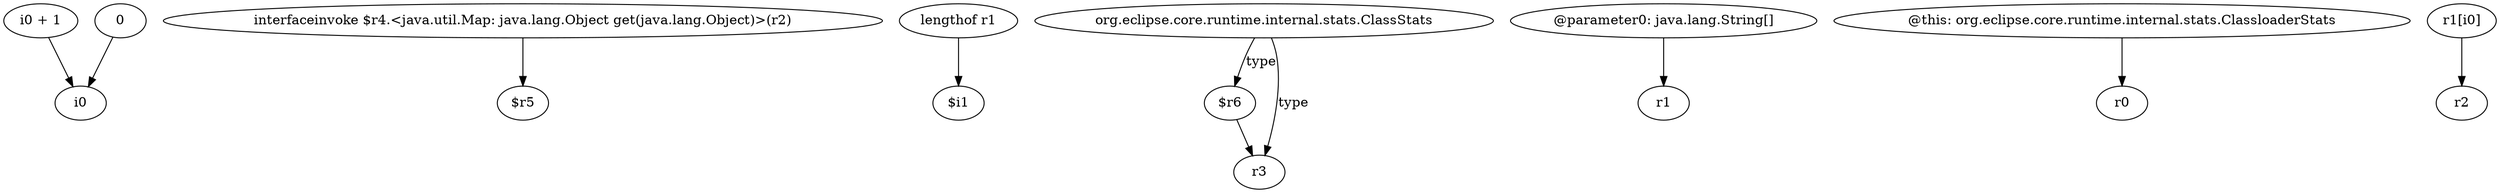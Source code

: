 digraph g {
0[label="i0 + 1"]
1[label="i0"]
0->1[label=""]
2[label="interfaceinvoke $r4.<java.util.Map: java.lang.Object get(java.lang.Object)>(r2)"]
3[label="$r5"]
2->3[label=""]
4[label="lengthof r1"]
5[label="$i1"]
4->5[label=""]
6[label="org.eclipse.core.runtime.internal.stats.ClassStats"]
7[label="$r6"]
6->7[label="type"]
8[label="@parameter0: java.lang.String[]"]
9[label="r1"]
8->9[label=""]
10[label="0"]
10->1[label=""]
11[label="r3"]
7->11[label=""]
12[label="@this: org.eclipse.core.runtime.internal.stats.ClassloaderStats"]
13[label="r0"]
12->13[label=""]
14[label="r1[i0]"]
15[label="r2"]
14->15[label=""]
6->11[label="type"]
}